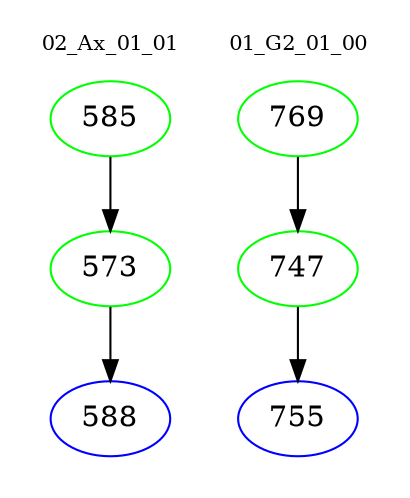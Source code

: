 digraph{
subgraph cluster_0 {
color = white
label = "02_Ax_01_01";
fontsize=10;
T0_585 [label="585", color="green"]
T0_585 -> T0_573 [color="black"]
T0_573 [label="573", color="green"]
T0_573 -> T0_588 [color="black"]
T0_588 [label="588", color="blue"]
}
subgraph cluster_1 {
color = white
label = "01_G2_01_00";
fontsize=10;
T1_769 [label="769", color="green"]
T1_769 -> T1_747 [color="black"]
T1_747 [label="747", color="green"]
T1_747 -> T1_755 [color="black"]
T1_755 [label="755", color="blue"]
}
}
